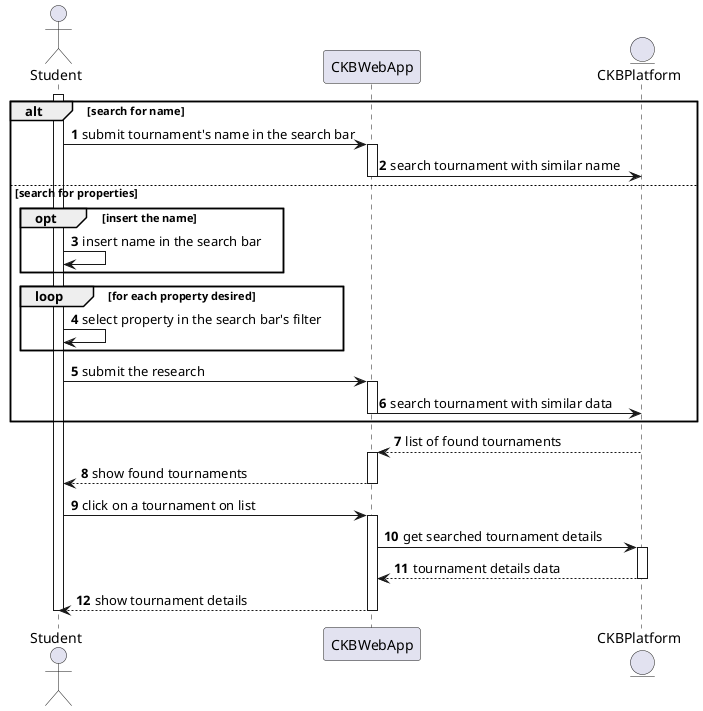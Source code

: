 @startuml

autonumber

actor Student as S
participant CKBWebApp as E
entity CKBPlatform as P

activate S

alt search for name
    S -> E: submit tournament's name in the search bar
    activate E
    E -> P: search tournament with similar name
    deactivate E
else search for properties
    opt insert the name
        S -> S: insert name in the search bar
    end
    loop for each property desired
        S -> S: select property in the search bar's filter
    end
    S -> E: submit the research
    activate E
    E -> P: search tournament with similar data
    deactivate E
end

P --> E: list of found tournaments
activate E
E --> S: show found tournaments
deactivate E
S -> E: click on a tournament on list
activate E
E -> P: get searched tournament details
activate P
P --> E: tournament details data
deactivate P 
E --> S: show tournament details
deactivate E
deactivate S

@enduml